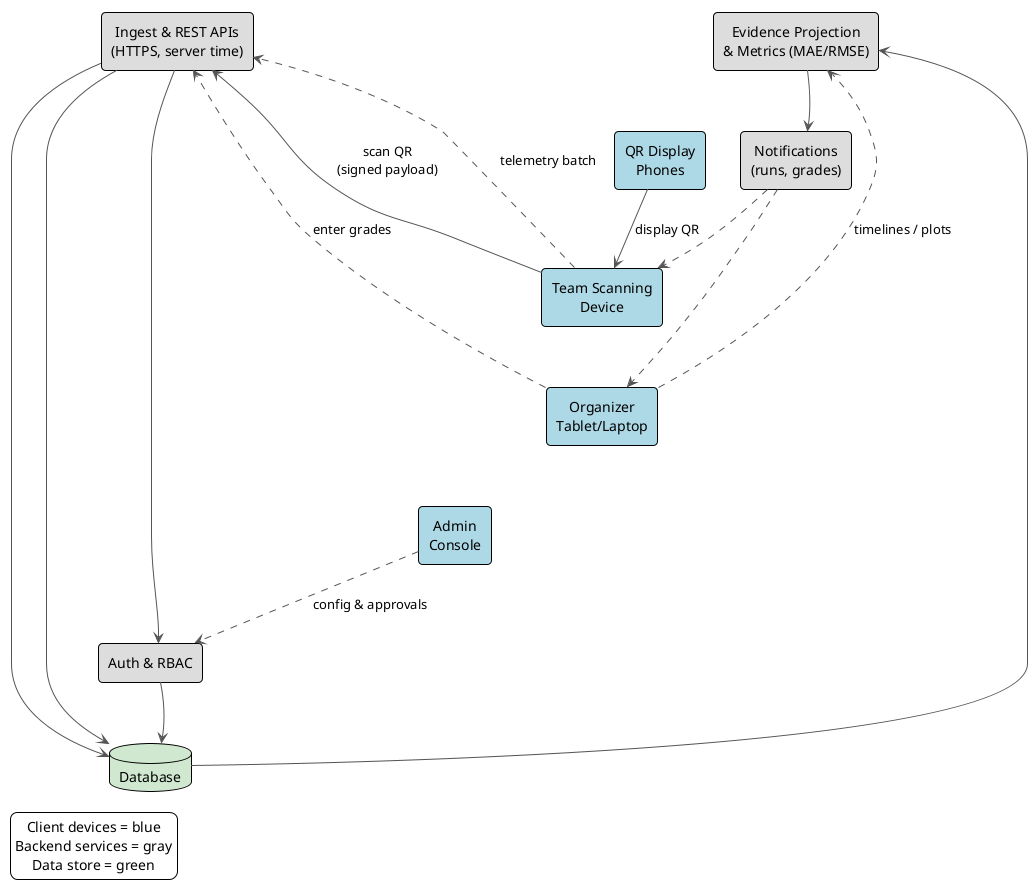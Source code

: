 @startuml Logical_Architecture
!theme plain
skinparam rectangle {
  RoundCorner 8
  Shadowing false
}
skinparam ArrowColor #555
skinparam ArrowThickness 1.0
skinparam DefaultTextAlignment center

rectangle "QR Display\nPhones" as QR #LightBlue
rectangle "Team Scanning\nDevice" as TEAM #LightBlue
rectangle "Organizer\nTablet/Laptop" as ORG #LightBlue
rectangle "Admin\nConsole" as ADMIN #LightBlue

rectangle "Ingest & REST APIs\n(HTTPS, server time)" as API #DDDDDD
rectangle "Auth & RBAC" as AUTH #DDDDDD
database  "Database" as DB #CFE8CF
rectangle "Evidence Projection\n& Metrics (MAE/RMSE)" as PROJ #DDDDDD
rectangle "Notifications\n(runs, grades)" as NOTI #DDDDDD

' layout
QR -[hidden]-> TEAM
TEAM -[hidden]-> ORG
ORG -[hidden]-> ADMIN

API -[hidden]down- AUTH
AUTH -[hidden]down- DB
API -[hidden]right- PROJ
PROJ -[hidden]right- NOTI

' flows
TEAM --> API : scan QR\n(signed payload)
QR --> TEAM : display QR
TEAM ..> API : telemetry batch
ORG ..> PROJ : timelines / plots
ADMIN ..> AUTH : config & approvals

API --> AUTH
AUTH --> DB
API --> DB
DB --> PROJ
PROJ --> NOTI

ORG ..> API : enter grades
API --> DB
NOTI ..> TEAM
NOTI ..> ORG

legend left
Client devices = blue
Backend services = gray
Data store = green
endlegend
@enduml
